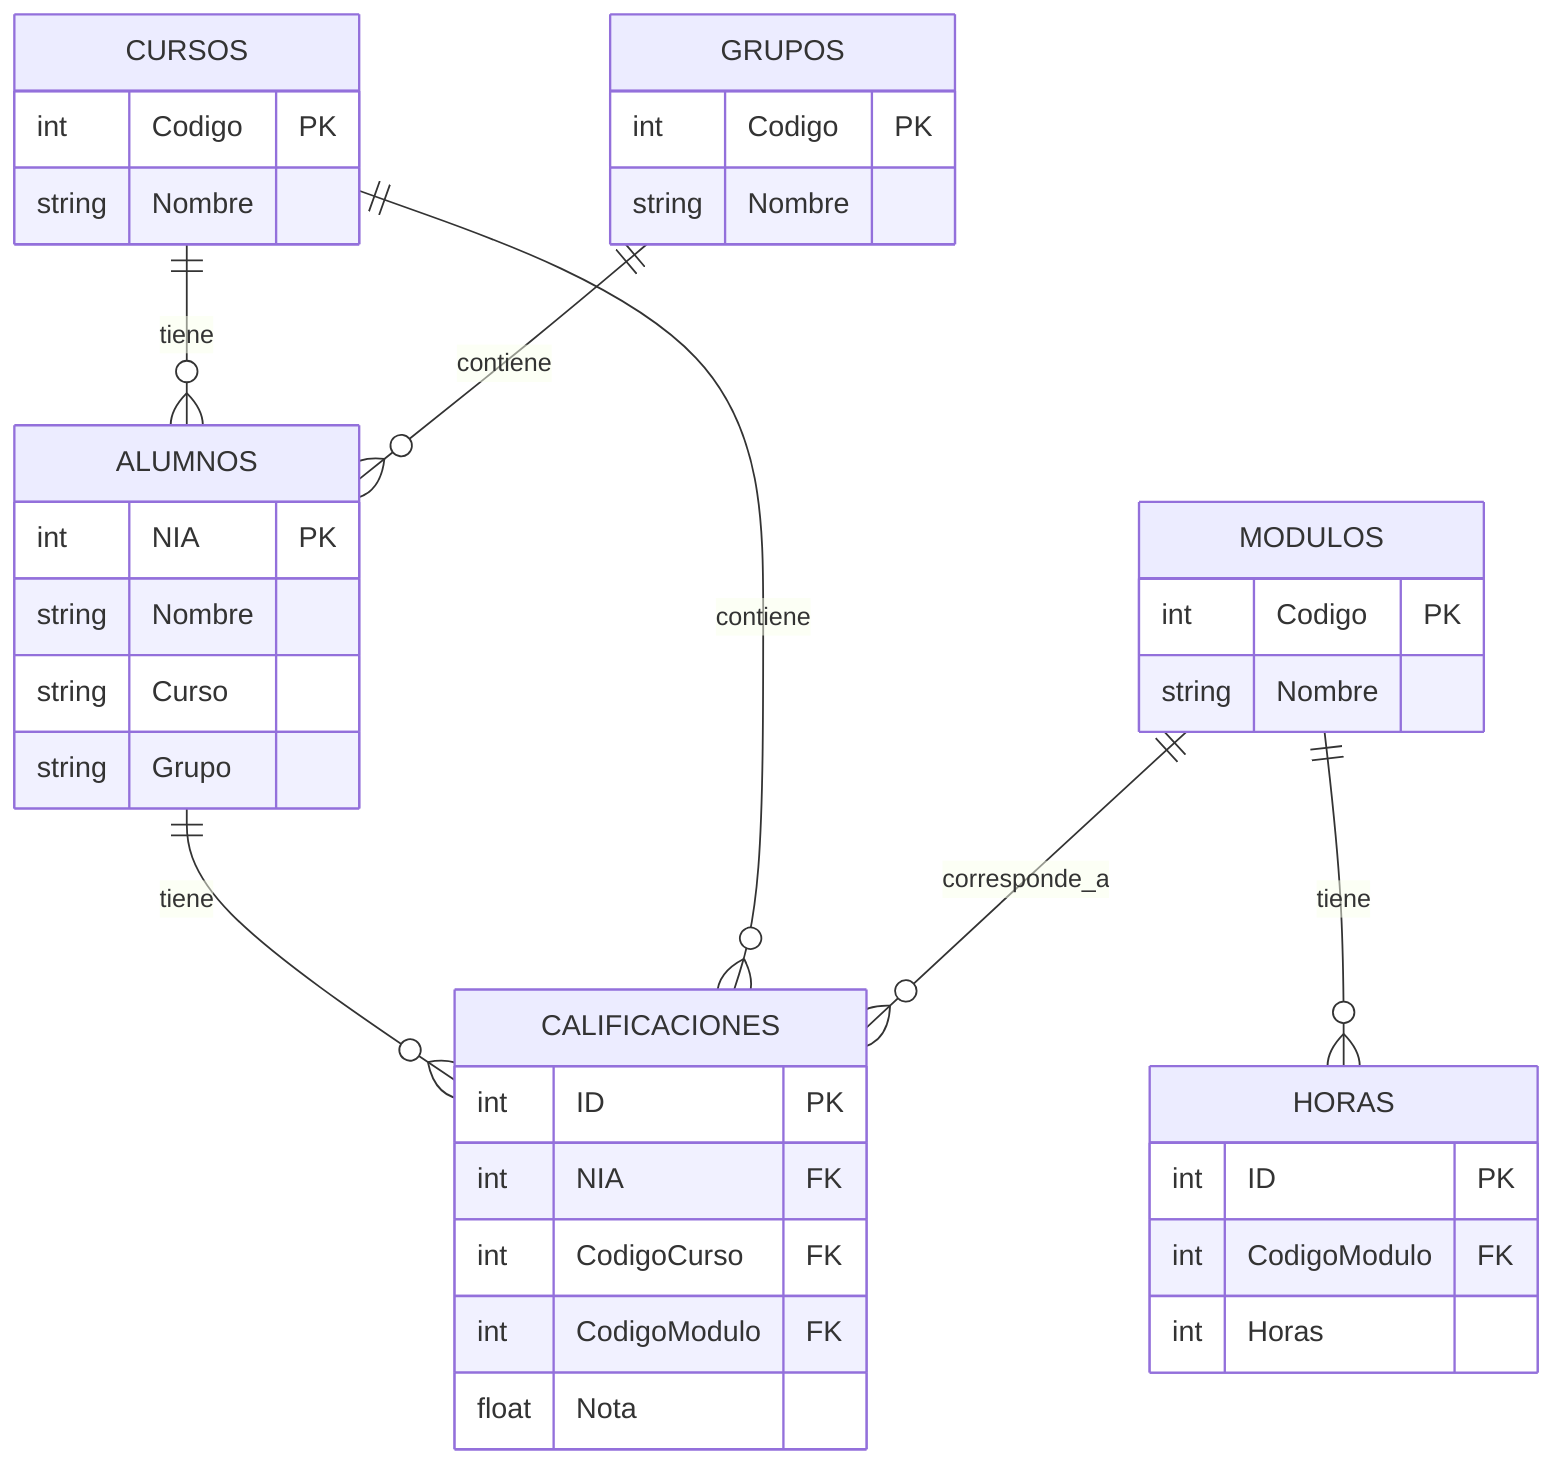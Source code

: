 erDiagram
    ALUMNOS {
        int NIA PK
        string Nombre
        string Curso
        string Grupo
    }

    CALIFICACIONES {
        int ID PK
        int NIA FK
        int CodigoCurso FK
        int CodigoModulo FK
        float Nota
    }

    CURSOS {
        int Codigo PK
        string Nombre
    }

    GRUPOS {
        int Codigo PK
        string Nombre
    }

    HORAS {
        int ID PK
        int CodigoModulo FK
        int Horas
    }

    MODULOS {
        int Codigo PK
        string Nombre
    }

    %% Relaciones
    ALUMNOS ||--o{ CALIFICACIONES : tiene
    CURSOS ||--o{ CALIFICACIONES : contiene
    MODULOS ||--o{ CALIFICACIONES : corresponde_a
    MODULOS ||--o{ HORAS : tiene
    CURSOS ||--o{ ALUMNOS : tiene
    GRUPOS ||--o{ ALUMNOS : contiene